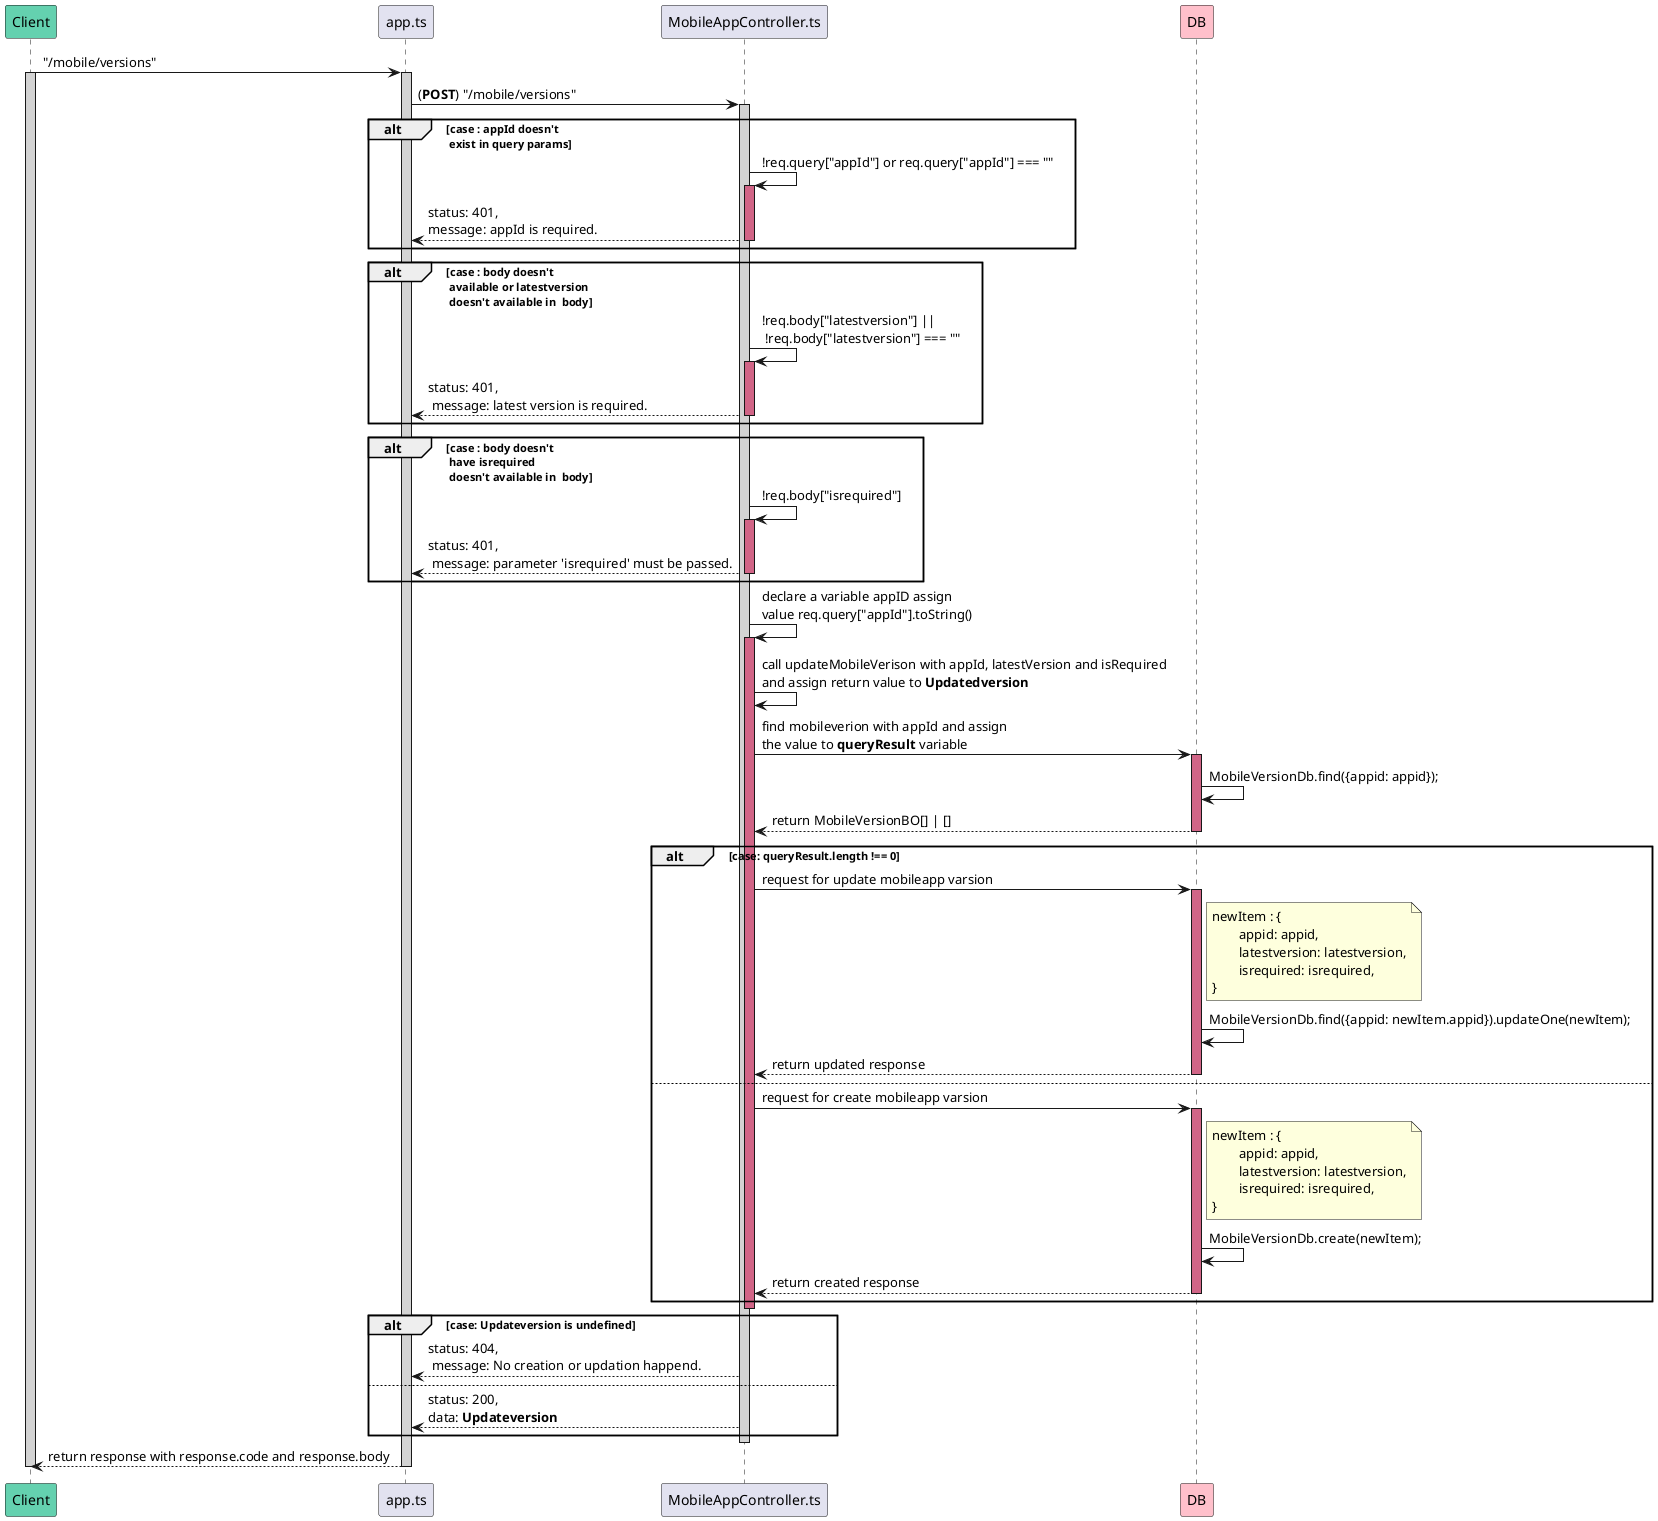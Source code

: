 @startuml Helloworld
participant Client #64D1AF
participant app.ts
participant MobileAppController.ts
participant DB #FFC0CB

Client -> app.ts : "/mobile/versions"
activate Client #D3D3D3
activate app.ts #D3D3D3
app.ts -> MobileAppController.ts : (**POST**) "/mobile/versions"
activate MobileAppController.ts #D3D3D3

alt case : appId doesn't \n exist in query params 
    MobileAppController.ts -> MobileAppController.ts : !req.query["appId"] or req.query["appId"] === ""
    activate  MobileAppController.ts #D16587
        app.ts <-- MobileAppController.ts  : status: 401,\nmessage: appId is required.
    deactivate MobileAppController.ts
end

alt case : body doesn't \n available or latestversion \n doesn't available in  body
    MobileAppController.ts -> MobileAppController.ts : !req.body["latestversion"] ||\n !req.body["latestversion"] === ""
    activate  MobileAppController.ts #D16587
        app.ts <-- MobileAppController.ts  : status: 401,\n message: latest version is required.
    deactivate MobileAppController.ts
end

alt case : body doesn't \n have isrequired \n doesn't available in  body
    MobileAppController.ts -> MobileAppController.ts : !req.body["isrequired"]
    activate  MobileAppController.ts #D16587
        app.ts <-- MobileAppController.ts  : status: 401,\n message: parameter 'isrequired' must be passed.
    deactivate MobileAppController.ts
end

MobileAppController.ts -> MobileAppController.ts : declare a variable appID assign \nvalue req.query["appId"].toString()

activate MobileAppController.ts #D16587 

MobileAppController.ts -> MobileAppController.ts : call updateMobileVerison with appId, latestVersion and isRequired \nand assign return value to **Updatedversion**

MobileAppController.ts -> DB : find mobileverion with appId and assign \nthe value to **queryResult** variable

activate DB #D16587
DB -> DB : MobileVersionDb.find({appid: appid});

MobileAppController.ts <-- DB : return MobileVersionBO[] | []

deactivate DB

alt case: queryResult.length !== 0
    MobileAppController.ts -> DB : request for update mobileapp varsion
    activate DB #D16587
    note right of DB : newItem : {\n\tappid: appid, \n\tlatestversion: latestversion,\n\tisrequired: isrequired,\n}

    DB -> DB : MobileVersionDb.find({appid: newItem.appid}).updateOne(newItem);

    MobileAppController.ts <-- DB : return updated response
    deactivate DB
else 
    MobileAppController.ts -> DB : request for create mobileapp varsion
    activate DB #D16587
    note right of DB : newItem : {\n\tappid: appid, \n\tlatestversion: latestversion,\n\tisrequired: isrequired,\n}

    DB -> DB : MobileVersionDb.create(newItem);

    MobileAppController.ts <-- DB : return created response
    deactivate DB
end

deactivate MobileAppController.ts


alt case: **Updateversion** is undefined
    app.ts <-- MobileAppController.ts  : status: 404,\n message: No creation or updation happend.
else 
    app.ts <-- MobileAppController.ts  : status: 200,\ndata: **Updateversion**
end

deactivate MobileAppController.ts

Client <-- app.ts :  return response with response.code and response.body

deactivate app.ts
deactivate Client
@enduml

